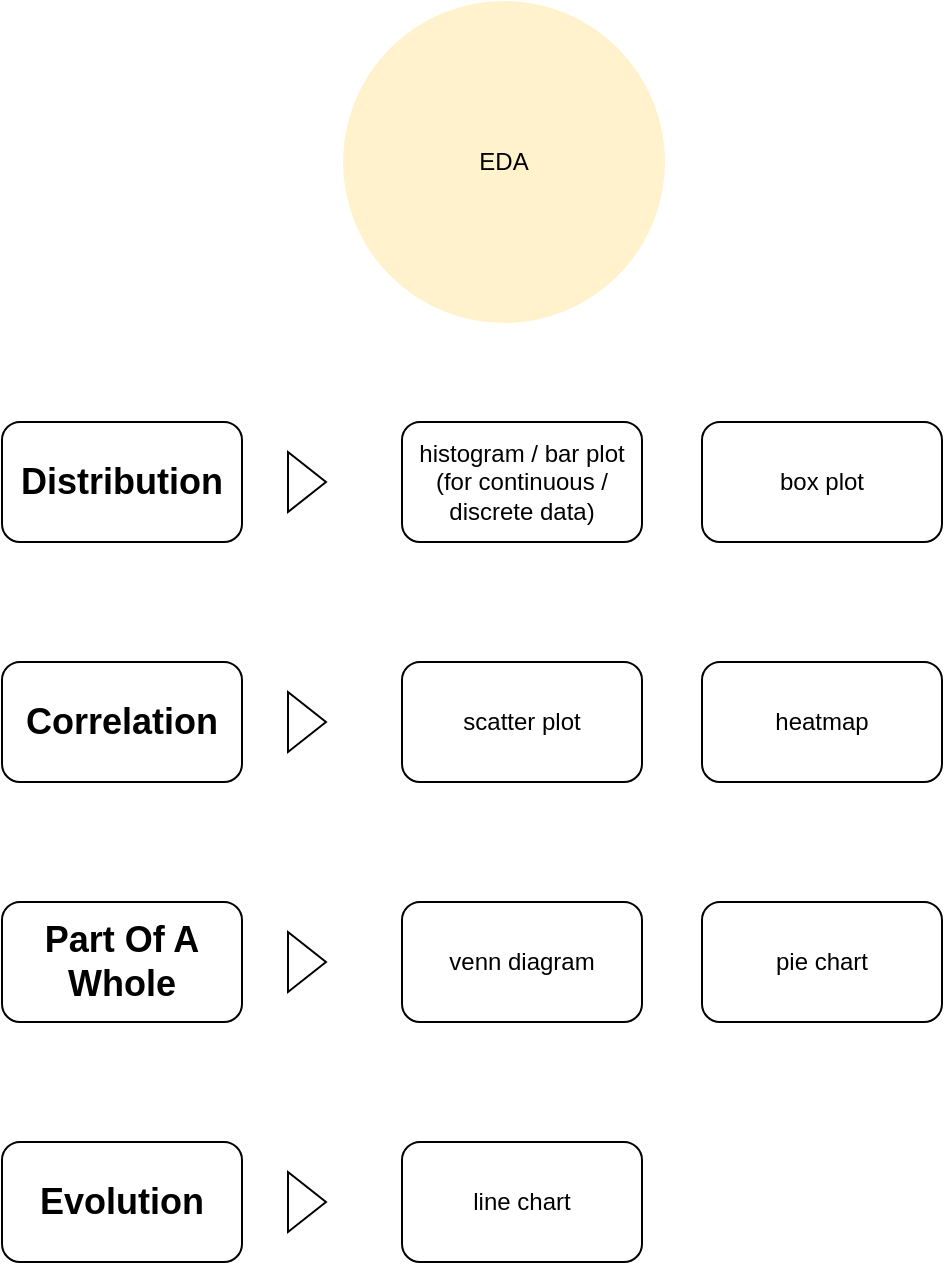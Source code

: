 <mxGraphModel dx="761" dy="581" grid="1" gridSize="10" guides="1" tooltips="1" connect="1" arrows="1" fold="1" page="1" pageScale="1" pageWidth="827" pageHeight="1169" background="#ffffff"><root><mxCell id="0"/><mxCell id="1" parent="0"/><mxCell id="2" value="EDA&lt;div&gt;&lt;/div&gt;" style="ellipse;whiteSpace=wrap;html=1;aspect=fixed;fillColor=#FFF2CC;shadow=0;strokeColor=#FFF2CC;" vertex="1" parent="1"><mxGeometry x="250" y="150" width="160" height="160" as="geometry"/></mxCell><mxCell id="5" value="histogram / bar plot&lt;div&gt;(for continuous / discrete data)&lt;/div&gt;" style="rounded=1;whiteSpace=wrap;html=1;" vertex="1" parent="1"><mxGeometry x="279" y="360" width="120" height="60" as="geometry"/></mxCell><mxCell id="15" value="&lt;h2 id=&quot;Related charts&quot;&gt;Distribution&lt;/h2&gt;" style="rounded=1;whiteSpace=wrap;html=1;" vertex="1" parent="1"><mxGeometry x="79" y="360" width="120" height="60" as="geometry"/></mxCell><mxCell id="8" value="box plot" style="rounded=1;whiteSpace=wrap;html=1;" vertex="1" parent="1"><mxGeometry x="429" y="360" width="120" height="60" as="geometry"/></mxCell><mxCell id="9" value="scatter plot" style="rounded=1;whiteSpace=wrap;html=1;" vertex="1" parent="1"><mxGeometry x="279" y="480" width="120" height="60" as="geometry"/></mxCell><mxCell id="10" value="heatmap" style="rounded=1;whiteSpace=wrap;html=1;" vertex="1" parent="1"><mxGeometry x="429" y="480" width="120" height="60" as="geometry"/></mxCell><mxCell id="11" value="venn diagram" style="rounded=1;whiteSpace=wrap;html=1;" vertex="1" parent="1"><mxGeometry x="279" y="600" width="120" height="60" as="geometry"/></mxCell><mxCell id="12" value="pie chart" style="rounded=1;whiteSpace=wrap;html=1;" vertex="1" parent="1"><mxGeometry x="429" y="600" width="120" height="60" as="geometry"/></mxCell><mxCell id="13" value="line chart" style="rounded=1;whiteSpace=wrap;html=1;" vertex="1" parent="1"><mxGeometry x="279" y="720" width="120" height="60" as="geometry"/></mxCell><mxCell id="14" style="edgeStyle=orthogonalEdgeStyle;rounded=0;html=1;exitX=0.5;exitY=1;jettySize=auto;orthogonalLoop=1;" edge="1" parent="1" source="9" target="9"><mxGeometry relative="1" as="geometry"/></mxCell><mxCell id="17" value="&lt;h2 id=&quot;Related charts&quot;&gt;Correlation&lt;/h2&gt;" style="rounded=1;whiteSpace=wrap;html=1;" vertex="1" parent="1"><mxGeometry x="79" y="480" width="120" height="60" as="geometry"/></mxCell><mxCell id="18" value="&lt;h2 id=&quot;Related charts&quot;&gt;Evolution&lt;/h2&gt;" style="rounded=1;whiteSpace=wrap;html=1;" vertex="1" parent="1"><mxGeometry x="79" y="720" width="120" height="60" as="geometry"/></mxCell><mxCell id="19" value="&lt;h2 id=&quot;Related charts&quot;&gt;Part Of A Whole&lt;/h2&gt;" style="rounded=1;whiteSpace=wrap;html=1;" vertex="1" parent="1"><mxGeometry x="79" y="600" width="120" height="60" as="geometry"/></mxCell><mxCell id="22" value="" style="triangle;whiteSpace=wrap;html=1;" vertex="1" parent="1"><mxGeometry x="222" y="375" width="19" height="30" as="geometry"/></mxCell><mxCell id="24" value="" style="triangle;whiteSpace=wrap;html=1;" vertex="1" parent="1"><mxGeometry x="222" y="495" width="19" height="30" as="geometry"/></mxCell><mxCell id="25" value="" style="triangle;whiteSpace=wrap;html=1;" vertex="1" parent="1"><mxGeometry x="222" y="615" width="19" height="30" as="geometry"/></mxCell><mxCell id="26" value="" style="triangle;whiteSpace=wrap;html=1;" vertex="1" parent="1"><mxGeometry x="222" y="735" width="19" height="30" as="geometry"/></mxCell></root></mxGraphModel>